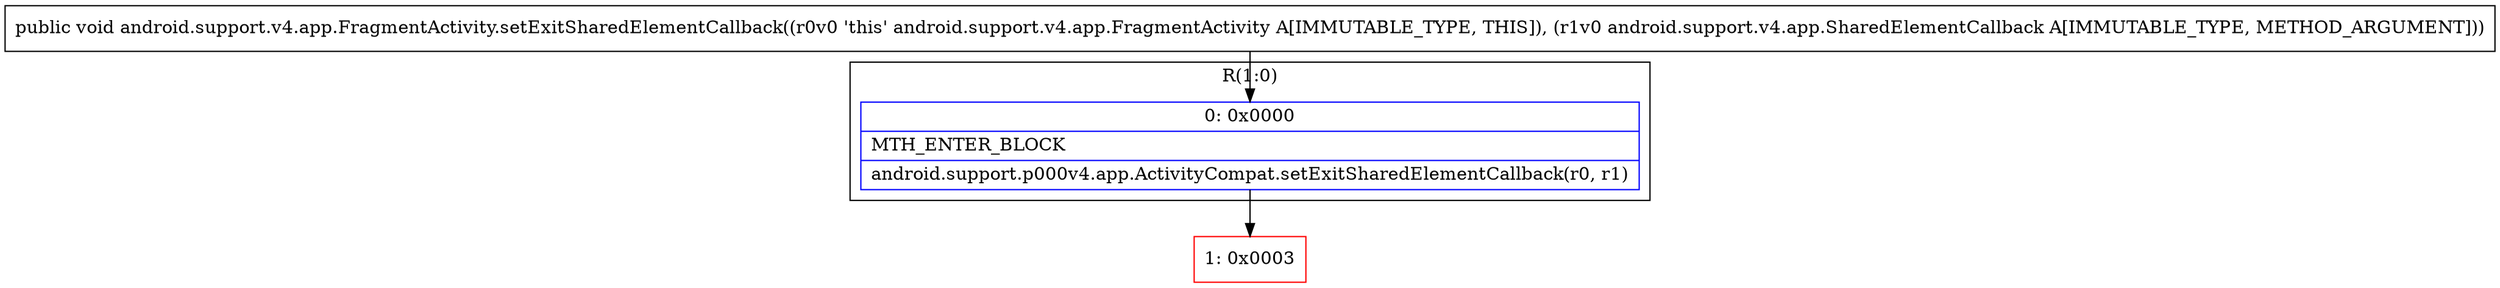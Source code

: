 digraph "CFG forandroid.support.v4.app.FragmentActivity.setExitSharedElementCallback(Landroid\/support\/v4\/app\/SharedElementCallback;)V" {
subgraph cluster_Region_686777451 {
label = "R(1:0)";
node [shape=record,color=blue];
Node_0 [shape=record,label="{0\:\ 0x0000|MTH_ENTER_BLOCK\l|android.support.p000v4.app.ActivityCompat.setExitSharedElementCallback(r0, r1)\l}"];
}
Node_1 [shape=record,color=red,label="{1\:\ 0x0003}"];
MethodNode[shape=record,label="{public void android.support.v4.app.FragmentActivity.setExitSharedElementCallback((r0v0 'this' android.support.v4.app.FragmentActivity A[IMMUTABLE_TYPE, THIS]), (r1v0 android.support.v4.app.SharedElementCallback A[IMMUTABLE_TYPE, METHOD_ARGUMENT])) }"];
MethodNode -> Node_0;
Node_0 -> Node_1;
}

